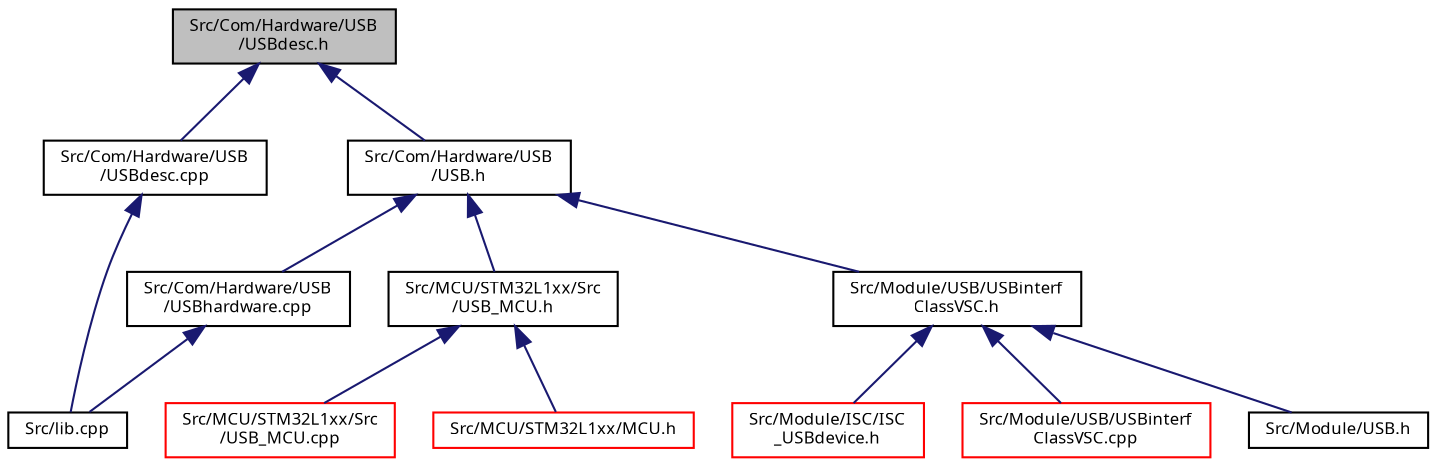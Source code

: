 digraph "Src/Com/Hardware/USB/USBdesc.h"
{
  edge [fontname="Sans",fontsize="8",labelfontname="Sans",labelfontsize="8"];
  node [fontname="Sans",fontsize="8",shape=record];
  Node1 [label="Src/Com/Hardware/USB\l/USBdesc.h",height=0.2,width=0.4,color="black", fillcolor="grey75", style="filled", fontcolor="black"];
  Node1 -> Node2 [dir="back",color="midnightblue",fontsize="8",style="solid",fontname="Sans"];
  Node2 [label="Src/Com/Hardware/USB\l/USB.h",height=0.2,width=0.4,color="black", fillcolor="white", style="filled",URL="$_com_2_hardware_2_u_s_b_2_u_s_b_8h_source.html"];
  Node2 -> Node3 [dir="back",color="midnightblue",fontsize="8",style="solid",fontname="Sans"];
  Node3 [label="Src/Com/Hardware/USB\l/USBhardware.cpp",height=0.2,width=0.4,color="black", fillcolor="white", style="filled",URL="$_u_s_bhardware_8cpp.html"];
  Node3 -> Node4 [dir="back",color="midnightblue",fontsize="8",style="solid",fontname="Sans"];
  Node4 [label="Src/lib.cpp",height=0.2,width=0.4,color="black", fillcolor="white", style="filled",URL="$lib_8cpp.html",tooltip="Summary of complete library code. "];
  Node2 -> Node5 [dir="back",color="midnightblue",fontsize="8",style="solid",fontname="Sans"];
  Node5 [label="Src/MCU/STM32L1xx/Src\l/USB_MCU.h",height=0.2,width=0.4,color="black", fillcolor="white", style="filled",URL="$_u_s_b___m_c_u_8h.html"];
  Node5 -> Node6 [dir="back",color="midnightblue",fontsize="8",style="solid",fontname="Sans"];
  Node6 [label="Src/MCU/STM32L1xx/Src\l/USB_MCU.cpp",height=0.2,width=0.4,color="red", fillcolor="white", style="filled",URL="$_u_s_b___m_c_u_8cpp.html"];
  Node5 -> Node7 [dir="back",color="midnightblue",fontsize="8",style="solid",fontname="Sans"];
  Node7 [label="Src/MCU/STM32L1xx/MCU.h",height=0.2,width=0.4,color="red", fillcolor="white", style="filled",URL="$_m_c_u_8h_source.html"];
  Node2 -> Node8 [dir="back",color="midnightblue",fontsize="8",style="solid",fontname="Sans"];
  Node8 [label="Src/Module/USB/USBinterf\lClassVSC.h",height=0.2,width=0.4,color="black", fillcolor="white", style="filled",URL="$_u_s_binterf_class_v_s_c_8h.html"];
  Node8 -> Node9 [dir="back",color="midnightblue",fontsize="8",style="solid",fontname="Sans"];
  Node9 [label="Src/Module/ISC/ISC\l_USBdevice.h",height=0.2,width=0.4,color="red", fillcolor="white", style="filled",URL="$_i_s_c___u_s_bdevice_8h_source.html"];
  Node8 -> Node10 [dir="back",color="midnightblue",fontsize="8",style="solid",fontname="Sans"];
  Node10 [label="Src/Module/USB/USBinterf\lClassVSC.cpp",height=0.2,width=0.4,color="red", fillcolor="white", style="filled",URL="$_u_s_binterf_class_v_s_c_8cpp.html"];
  Node8 -> Node11 [dir="back",color="midnightblue",fontsize="8",style="solid",fontname="Sans"];
  Node11 [label="Src/Module/USB.h",height=0.2,width=0.4,color="black", fillcolor="white", style="filled",URL="$_module_2_u_s_b_8h.html",tooltip="Collection of USB related classes. "];
  Node1 -> Node12 [dir="back",color="midnightblue",fontsize="8",style="solid",fontname="Sans"];
  Node12 [label="Src/Com/Hardware/USB\l/USBdesc.cpp",height=0.2,width=0.4,color="black", fillcolor="white", style="filled",URL="$_u_s_bdesc_8cpp.html"];
  Node12 -> Node4 [dir="back",color="midnightblue",fontsize="8",style="solid",fontname="Sans"];
}
